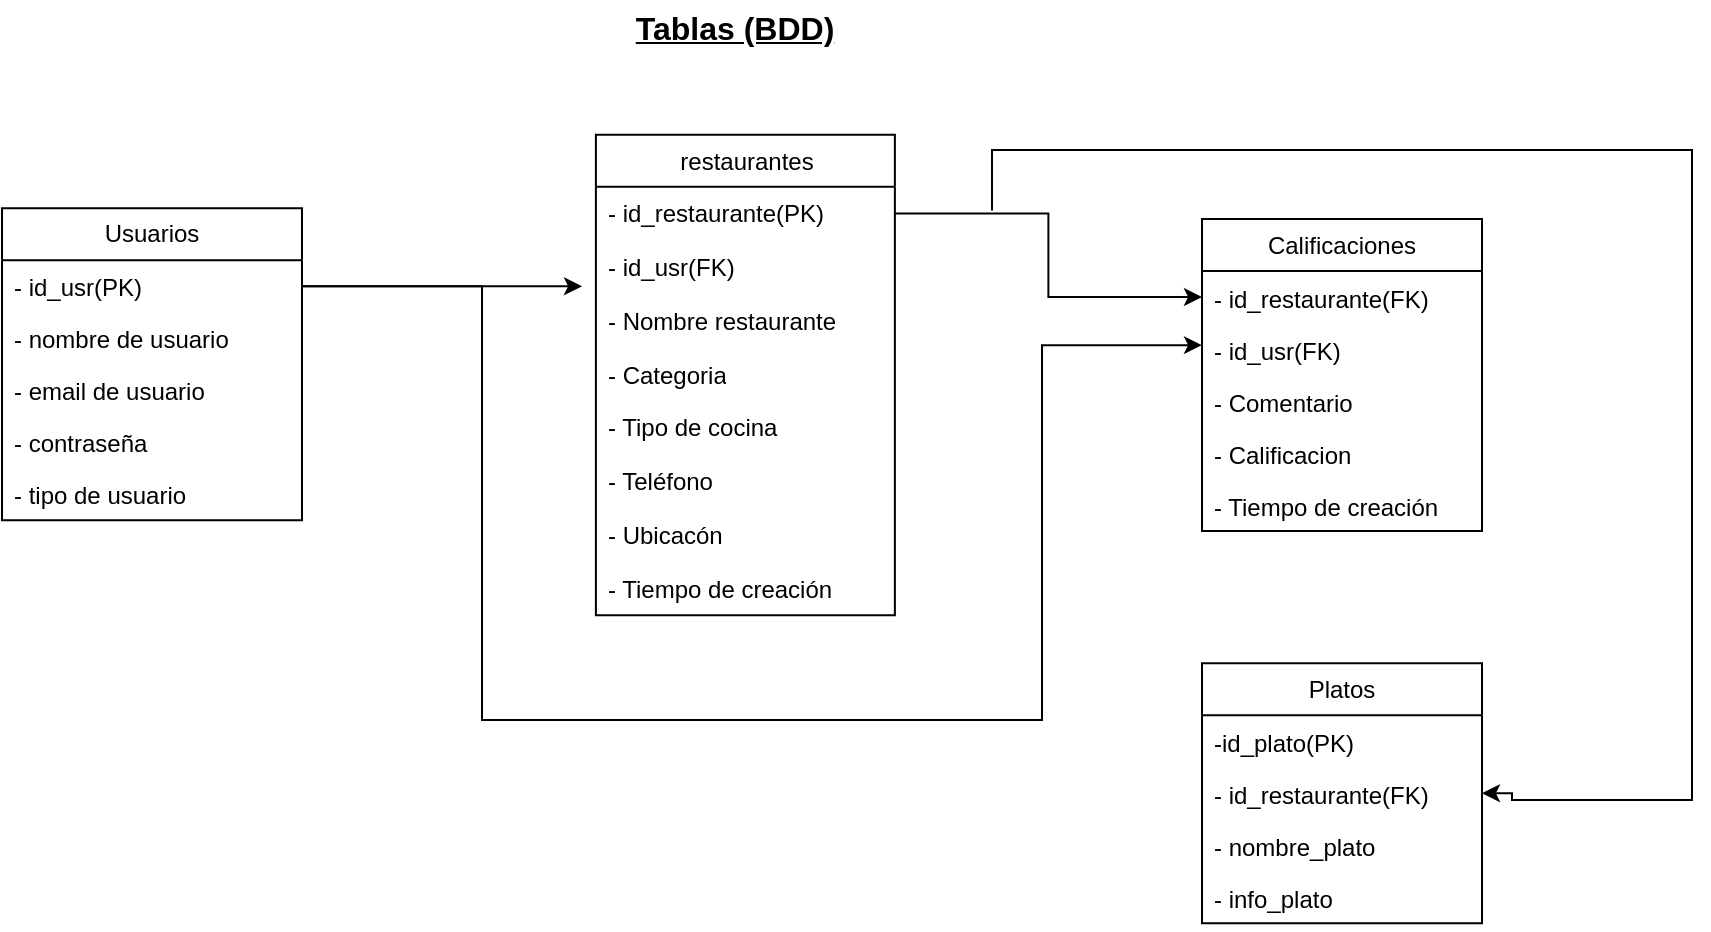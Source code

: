 <mxfile version="27.0.6" pages="2">
  <diagram name="Página-1" id="-zYPJUtp7PYfaca8r91e">
    <mxGraphModel dx="2728" dy="2355" grid="1" gridSize="10" guides="1" tooltips="1" connect="1" arrows="1" fold="1" page="1" pageScale="1" pageWidth="1169" pageHeight="1654" math="0" shadow="0">
      <root>
        <mxCell id="0" />
        <mxCell id="1" parent="0" />
        <mxCell id="QM9NAzKTUCTFnRBeNIhy-18" value="&lt;u&gt;&lt;font&gt;Tablas (BDD)&lt;/font&gt;&lt;/u&gt;" style="text;align=center;fontStyle=1;verticalAlign=middle;spacingLeft=3;spacingRight=3;strokeColor=none;rotatable=0;points=[[0,0.5],[1,0.5]];portConstraint=eastwest;html=1;fontSize=16;container=0;" parent="1" vertex="1">
          <mxGeometry x="-684.407" y="-1570" width="181.525" height="27.372" as="geometry" />
        </mxCell>
        <mxCell id="QM9NAzKTUCTFnRBeNIhy-11" style="text;strokeColor=none;fillColor=none;align=left;verticalAlign=top;spacingLeft=4;spacingRight=4;overflow=hidden;rotatable=0;points=[[0,0.5],[1,0.5]];portConstraint=eastwest;whiteSpace=wrap;html=1;" parent="1" vertex="1">
          <mxGeometry x="-663.051" y="-1317.335" width="117.458" height="14.739" as="geometry" />
        </mxCell>
        <mxCell id="QM9NAzKTUCTFnRBeNIhy-27" style="text;strokeColor=none;fillColor=none;align=left;verticalAlign=top;spacingLeft=4;spacingRight=4;overflow=hidden;rotatable=0;points=[[0,0.5],[1,0.5]];portConstraint=eastwest;whiteSpace=wrap;html=1;" parent="1" vertex="1">
          <mxGeometry x="-668.39" y="-1404.715" width="149.492" height="33.689" as="geometry" />
        </mxCell>
        <mxCell id="QM9NAzKTUCTFnRBeNIhy-23" style="text;strokeColor=none;fillColor=none;align=left;verticalAlign=top;spacingLeft=4;spacingRight=4;overflow=hidden;rotatable=0;points=[[0,0.5],[1,0.5]];portConstraint=eastwest;whiteSpace=wrap;html=1;" parent="1" vertex="1">
          <mxGeometry x="-668.39" y="-1238.377" width="149.492" height="33.689" as="geometry" />
        </mxCell>
        <mxCell id="2jJyemQU6JO8SsKbAe8m-15" style="edgeStyle=orthogonalEdgeStyle;rounded=0;orthogonalLoop=1;jettySize=auto;html=1;exitX=1;exitY=0.25;exitDx=0;exitDy=0;entryX=0;entryY=0.5;entryDx=0;entryDy=0;" parent="1" source="2jJyemQU6JO8SsKbAe8m-3" edge="1">
          <mxGeometry relative="1" as="geometry">
            <Array as="points">
              <mxPoint x="-720" y="-1427" />
              <mxPoint x="-720" y="-1210" />
              <mxPoint x="-440" y="-1210" />
              <mxPoint x="-440" y="-1397" />
            </Array>
            <mxPoint x="-360.002" y="-1397.438" as="targetPoint" />
          </mxGeometry>
        </mxCell>
        <mxCell id="2jJyemQU6JO8SsKbAe8m-3" value="Usuarios" style="swimlane;fontStyle=0;childLayout=stackLayout;horizontal=1;startSize=26;fillColor=none;horizontalStack=0;resizeParent=1;resizeParentMax=0;resizeLast=0;collapsible=1;marginBottom=0;whiteSpace=wrap;html=1;" parent="1" vertex="1">
          <mxGeometry x="-960" y="-1465.87" width="150" height="156" as="geometry" />
        </mxCell>
        <mxCell id="2jJyemQU6JO8SsKbAe8m-20" style="edgeStyle=orthogonalEdgeStyle;rounded=0;orthogonalLoop=1;jettySize=auto;html=1;exitX=1;exitY=0.5;exitDx=0;exitDy=0;" parent="2jJyemQU6JO8SsKbAe8m-3" source="2jJyemQU6JO8SsKbAe8m-4" edge="1">
          <mxGeometry relative="1" as="geometry">
            <mxPoint x="290" y="39.013" as="targetPoint" />
          </mxGeometry>
        </mxCell>
        <mxCell id="2jJyemQU6JO8SsKbAe8m-4" value="- id_usr(PK)" style="text;strokeColor=none;fillColor=none;align=left;verticalAlign=top;spacingLeft=4;spacingRight=4;overflow=hidden;rotatable=0;points=[[0,0.5],[1,0.5]];portConstraint=eastwest;whiteSpace=wrap;html=1;" parent="2jJyemQU6JO8SsKbAe8m-3" vertex="1">
          <mxGeometry y="26" width="150" height="26" as="geometry" />
        </mxCell>
        <mxCell id="2jJyemQU6JO8SsKbAe8m-5" value="- nombre de usuario" style="text;strokeColor=none;fillColor=none;align=left;verticalAlign=top;spacingLeft=4;spacingRight=4;overflow=hidden;rotatable=0;points=[[0,0.5],[1,0.5]];portConstraint=eastwest;whiteSpace=wrap;html=1;" parent="2jJyemQU6JO8SsKbAe8m-3" vertex="1">
          <mxGeometry y="52" width="150" height="26" as="geometry" />
        </mxCell>
        <mxCell id="2jJyemQU6JO8SsKbAe8m-6" value="- email de usuario" style="text;strokeColor=none;fillColor=none;align=left;verticalAlign=top;spacingLeft=4;spacingRight=4;overflow=hidden;rotatable=0;points=[[0,0.5],[1,0.5]];portConstraint=eastwest;whiteSpace=wrap;html=1;" parent="2jJyemQU6JO8SsKbAe8m-3" vertex="1">
          <mxGeometry y="78" width="150" height="26" as="geometry" />
        </mxCell>
        <mxCell id="2jJyemQU6JO8SsKbAe8m-7" value="- contraseña" style="text;strokeColor=none;fillColor=none;align=left;verticalAlign=top;spacingLeft=4;spacingRight=4;overflow=hidden;rotatable=0;points=[[0,0.5],[1,0.5]];portConstraint=eastwest;whiteSpace=wrap;html=1;" parent="2jJyemQU6JO8SsKbAe8m-3" vertex="1">
          <mxGeometry y="104" width="150" height="26" as="geometry" />
        </mxCell>
        <mxCell id="2jJyemQU6JO8SsKbAe8m-8" value="- tipo de usuario" style="text;strokeColor=none;fillColor=none;align=left;verticalAlign=top;spacingLeft=4;spacingRight=4;overflow=hidden;rotatable=0;points=[[0,0.5],[1,0.5]];portConstraint=eastwest;whiteSpace=wrap;html=1;" parent="2jJyemQU6JO8SsKbAe8m-3" vertex="1">
          <mxGeometry y="130" width="150" height="26" as="geometry" />
        </mxCell>
        <mxCell id="Aoa92pGsLHvjfA5CWzYp-1" value="restaurantes" style="swimlane;fontStyle=0;childLayout=stackLayout;horizontal=1;startSize=26;fillColor=none;horizontalStack=0;resizeParent=1;resizeParentMax=0;resizeLast=0;collapsible=1;marginBottom=0;html=1;verticalAlign=top;container=0;" parent="1" vertex="1">
          <mxGeometry x="-663.051" y="-1502.62" width="149.491" height="240.236" as="geometry" />
        </mxCell>
        <mxCell id="QM9NAzKTUCTFnRBeNIhy-34" value="- id_restaurante(PK)" style="text;strokeColor=none;fillColor=none;align=left;verticalAlign=top;spacingLeft=4;spacingRight=4;overflow=hidden;rotatable=0;points=[[0,0.5],[1,0.5]];portConstraint=eastwest;whiteSpace=wrap;html=1;container=0;" parent="Aoa92pGsLHvjfA5CWzYp-1" vertex="1">
          <mxGeometry y="26" width="149.491" height="26.78" as="geometry" />
        </mxCell>
        <mxCell id="QM9NAzKTUCTFnRBeNIhy-33" value="- id_usr(FK)" style="text;strokeColor=none;fillColor=none;align=left;verticalAlign=top;spacingLeft=4;spacingRight=4;overflow=hidden;rotatable=0;points=[[0,0.5],[1,0.5]];portConstraint=eastwest;whiteSpace=wrap;html=1;container=0;" parent="Aoa92pGsLHvjfA5CWzYp-1" vertex="1">
          <mxGeometry y="52.78" width="149.491" height="26.78" as="geometry" />
        </mxCell>
        <mxCell id="QM9NAzKTUCTFnRBeNIhy-32" value="- Nombre restaurante" style="text;strokeColor=none;fillColor=none;align=left;verticalAlign=top;spacingLeft=4;spacingRight=4;overflow=hidden;rotatable=0;points=[[0,0.5],[1,0.5]];portConstraint=eastwest;whiteSpace=wrap;html=1;container=0;" parent="Aoa92pGsLHvjfA5CWzYp-1" vertex="1">
          <mxGeometry y="79.559" width="149.491" height="26.78" as="geometry" />
        </mxCell>
        <mxCell id="QM9NAzKTUCTFnRBeNIhy-31" value="- Categoria" style="text;strokeColor=none;fillColor=none;align=left;verticalAlign=top;spacingLeft=4;spacingRight=4;overflow=hidden;rotatable=0;points=[[0,0.5],[1,0.5]];portConstraint=eastwest;whiteSpace=wrap;html=1;container=0;" parent="Aoa92pGsLHvjfA5CWzYp-1" vertex="1">
          <mxGeometry y="106.339" width="149.491" height="26.78" as="geometry" />
        </mxCell>
        <mxCell id="QM9NAzKTUCTFnRBeNIhy-2" value="- Tipo de cocina" style="text;strokeColor=none;fillColor=none;align=left;verticalAlign=top;spacingLeft=4;spacingRight=4;overflow=hidden;rotatable=0;points=[[0,0.5],[1,0.5]];portConstraint=eastwest;whiteSpace=wrap;html=1;container=0;" parent="Aoa92pGsLHvjfA5CWzYp-1" vertex="1">
          <mxGeometry y="133.118" width="149.491" height="26.78" as="geometry" />
        </mxCell>
        <mxCell id="QM9NAzKTUCTFnRBeNIhy-30" value="- Teléfono" style="text;strokeColor=none;fillColor=none;align=left;verticalAlign=top;spacingLeft=4;spacingRight=4;overflow=hidden;rotatable=0;points=[[0,0.5],[1,0.5]];portConstraint=eastwest;whiteSpace=wrap;html=1;container=0;" parent="Aoa92pGsLHvjfA5CWzYp-1" vertex="1">
          <mxGeometry y="159.898" width="149.491" height="26.78" as="geometry" />
        </mxCell>
        <mxCell id="QM9NAzKTUCTFnRBeNIhy-29" value="- Ubicacón" style="text;strokeColor=none;fillColor=none;align=left;verticalAlign=top;spacingLeft=4;spacingRight=4;overflow=hidden;rotatable=0;points=[[0,0.5],[1,0.5]];portConstraint=eastwest;whiteSpace=wrap;html=1;container=0;" parent="Aoa92pGsLHvjfA5CWzYp-1" vertex="1">
          <mxGeometry y="186.677" width="149.491" height="26.78" as="geometry" />
        </mxCell>
        <mxCell id="b0fIPzUEP7hIy57TYqV4-1" value="- Tiempo de creación" style="text;strokeColor=none;fillColor=none;align=left;verticalAlign=top;spacingLeft=4;spacingRight=4;overflow=hidden;rotatable=0;points=[[0,0.5],[1,0.5]];portConstraint=eastwest;whiteSpace=wrap;html=1;container=0;" vertex="1" parent="Aoa92pGsLHvjfA5CWzYp-1">
          <mxGeometry y="213.457" width="149.491" height="26.78" as="geometry" />
        </mxCell>
        <mxCell id="b0fIPzUEP7hIy57TYqV4-2" value="Calificaciones" style="swimlane;fontStyle=0;childLayout=stackLayout;horizontal=1;startSize=26;fillColor=none;horizontalStack=0;resizeParent=1;resizeParentMax=0;resizeLast=0;collapsible=1;marginBottom=0;whiteSpace=wrap;html=1;" vertex="1" parent="1">
          <mxGeometry x="-360" y="-1460.5" width="140" height="156" as="geometry" />
        </mxCell>
        <mxCell id="b0fIPzUEP7hIy57TYqV4-3" value="- id_restaurante(FK)" style="text;strokeColor=none;fillColor=none;align=left;verticalAlign=top;spacingLeft=4;spacingRight=4;overflow=hidden;rotatable=0;points=[[0,0.5],[1,0.5]];portConstraint=eastwest;whiteSpace=wrap;html=1;" vertex="1" parent="b0fIPzUEP7hIy57TYqV4-2">
          <mxGeometry y="26" width="140" height="26" as="geometry" />
        </mxCell>
        <mxCell id="b0fIPzUEP7hIy57TYqV4-4" value="- id_usr(FK)" style="text;strokeColor=none;fillColor=none;align=left;verticalAlign=top;spacingLeft=4;spacingRight=4;overflow=hidden;rotatable=0;points=[[0,0.5],[1,0.5]];portConstraint=eastwest;whiteSpace=wrap;html=1;" vertex="1" parent="b0fIPzUEP7hIy57TYqV4-2">
          <mxGeometry y="52" width="140" height="26" as="geometry" />
        </mxCell>
        <mxCell id="b0fIPzUEP7hIy57TYqV4-5" value="- Comentario" style="text;strokeColor=none;fillColor=none;align=left;verticalAlign=top;spacingLeft=4;spacingRight=4;overflow=hidden;rotatable=0;points=[[0,0.5],[1,0.5]];portConstraint=eastwest;whiteSpace=wrap;html=1;" vertex="1" parent="b0fIPzUEP7hIy57TYqV4-2">
          <mxGeometry y="78" width="140" height="26" as="geometry" />
        </mxCell>
        <mxCell id="b0fIPzUEP7hIy57TYqV4-6" value="- Calificacion" style="text;strokeColor=none;fillColor=none;align=left;verticalAlign=top;spacingLeft=4;spacingRight=4;overflow=hidden;rotatable=0;points=[[0,0.5],[1,0.5]];portConstraint=eastwest;whiteSpace=wrap;html=1;" vertex="1" parent="b0fIPzUEP7hIy57TYqV4-2">
          <mxGeometry y="104" width="140" height="26" as="geometry" />
        </mxCell>
        <mxCell id="b0fIPzUEP7hIy57TYqV4-7" value="- Tiempo de creación" style="text;strokeColor=none;fillColor=none;align=left;verticalAlign=top;spacingLeft=4;spacingRight=4;overflow=hidden;rotatable=0;points=[[0,0.5],[1,0.5]];portConstraint=eastwest;whiteSpace=wrap;html=1;" vertex="1" parent="b0fIPzUEP7hIy57TYqV4-2">
          <mxGeometry y="130" width="140" height="26" as="geometry" />
        </mxCell>
        <mxCell id="b0fIPzUEP7hIy57TYqV4-8" style="edgeStyle=orthogonalEdgeStyle;rounded=0;orthogonalLoop=1;jettySize=auto;html=1;exitX=1;exitY=0.5;exitDx=0;exitDy=0;entryX=0;entryY=0.5;entryDx=0;entryDy=0;" edge="1" parent="1" source="QM9NAzKTUCTFnRBeNIhy-34" target="b0fIPzUEP7hIy57TYqV4-3">
          <mxGeometry relative="1" as="geometry" />
        </mxCell>
        <mxCell id="b0fIPzUEP7hIy57TYqV4-9" value="Platos" style="swimlane;fontStyle=0;childLayout=stackLayout;horizontal=1;startSize=26;fillColor=none;horizontalStack=0;resizeParent=1;resizeParentMax=0;resizeLast=0;collapsible=1;marginBottom=0;whiteSpace=wrap;html=1;" vertex="1" parent="1">
          <mxGeometry x="-360" y="-1238.38" width="140" height="130" as="geometry" />
        </mxCell>
        <mxCell id="b0fIPzUEP7hIy57TYqV4-10" value="-id_plato(PK)" style="text;strokeColor=none;fillColor=none;align=left;verticalAlign=top;spacingLeft=4;spacingRight=4;overflow=hidden;rotatable=0;points=[[0,0.5],[1,0.5]];portConstraint=eastwest;whiteSpace=wrap;html=1;" vertex="1" parent="b0fIPzUEP7hIy57TYqV4-9">
          <mxGeometry y="26" width="140" height="26" as="geometry" />
        </mxCell>
        <mxCell id="b0fIPzUEP7hIy57TYqV4-11" value="- id_restaurante(FK)" style="text;strokeColor=none;fillColor=none;align=left;verticalAlign=top;spacingLeft=4;spacingRight=4;overflow=hidden;rotatable=0;points=[[0,0.5],[1,0.5]];portConstraint=eastwest;whiteSpace=wrap;html=1;" vertex="1" parent="b0fIPzUEP7hIy57TYqV4-9">
          <mxGeometry y="52" width="140" height="26" as="geometry" />
        </mxCell>
        <mxCell id="b0fIPzUEP7hIy57TYqV4-12" value="- nombre_plato" style="text;strokeColor=none;fillColor=none;align=left;verticalAlign=top;spacingLeft=4;spacingRight=4;overflow=hidden;rotatable=0;points=[[0,0.5],[1,0.5]];portConstraint=eastwest;whiteSpace=wrap;html=1;" vertex="1" parent="b0fIPzUEP7hIy57TYqV4-9">
          <mxGeometry y="78" width="140" height="26" as="geometry" />
        </mxCell>
        <mxCell id="b0fIPzUEP7hIy57TYqV4-13" value="- info_plato" style="text;strokeColor=none;fillColor=none;align=left;verticalAlign=top;spacingLeft=4;spacingRight=4;overflow=hidden;rotatable=0;points=[[0,0.5],[1,0.5]];portConstraint=eastwest;whiteSpace=wrap;html=1;" vertex="1" parent="b0fIPzUEP7hIy57TYqV4-9">
          <mxGeometry y="104" width="140" height="26" as="geometry" />
        </mxCell>
        <mxCell id="b0fIPzUEP7hIy57TYqV4-17" style="edgeStyle=orthogonalEdgeStyle;rounded=0;orthogonalLoop=1;jettySize=auto;html=1;entryX=1;entryY=0.5;entryDx=0;entryDy=0;" edge="1" parent="1" target="b0fIPzUEP7hIy57TYqV4-11">
          <mxGeometry relative="1" as="geometry">
            <mxPoint x="-465" y="-1464.81" as="sourcePoint" />
            <mxPoint x="-205" y="-1204.69" as="targetPoint" />
            <Array as="points">
              <mxPoint x="-465" y="-1495" />
              <mxPoint x="-115" y="-1495" />
              <mxPoint x="-115" y="-1170" />
              <mxPoint x="-205" y="-1170" />
              <mxPoint x="-205" y="-1173" />
            </Array>
          </mxGeometry>
        </mxCell>
      </root>
    </mxGraphModel>
  </diagram>
  <diagram id="cALdVNJmMJhBmjdh87w6" name="Página-2">
    <mxGraphModel grid="1" page="1" gridSize="10" guides="1" tooltips="1" connect="1" arrows="1" fold="1" pageScale="1" pageWidth="827" pageHeight="1169" math="0" shadow="0">
      <root>
        <mxCell id="0" />
        <mxCell id="1" parent="0" />
        <mxCell id="doMoEdmNG70haGPzJiyn-1" value="" style="group" connectable="0" vertex="1" parent="1">
          <mxGeometry x="250" y="90" width="980" height="800" as="geometry" />
        </mxCell>
        <mxCell id="doMoEdmNG70haGPzJiyn-2" value="&lt;span style=&quot;font-size: 14px;&quot;&gt;- Recibir noticias&lt;/span&gt;" style="text;strokeColor=none;fillColor=none;align=center;verticalAlign=top;spacingLeft=4;spacingRight=4;overflow=hidden;rotatable=0;points=[[0,0.5],[1,0.5]];portConstraint=eastwest;whiteSpace=wrap;html=1;" vertex="1" parent="doMoEdmNG70haGPzJiyn-1">
          <mxGeometry y="511" width="140" height="36" as="geometry" />
        </mxCell>
        <mxCell id="doMoEdmNG70haGPzJiyn-3" value="mejores review&lt;div&gt;mayor publicidad&lt;/div&gt;" style="text;html=1;align=center;verticalAlign=middle;resizable=0;points=[];autosize=1;strokeColor=none;fillColor=none;" vertex="1" parent="doMoEdmNG70haGPzJiyn-1">
          <mxGeometry x="410" y="760" width="110" height="40" as="geometry" />
        </mxCell>
        <mxCell id="doMoEdmNG70haGPzJiyn-4" value="Mapa lógico del sitio web" style="text;strokeColor=none;align=center;fillColor=none;html=1;verticalAlign=middle;whiteSpace=wrap;rounded=0;fontSize=16;fontStyle=5" vertex="1" parent="doMoEdmNG70haGPzJiyn-1">
          <mxGeometry x="540" width="220" height="50" as="geometry" />
        </mxCell>
        <mxCell id="doMoEdmNG70haGPzJiyn-5" value="" style="group" connectable="0" vertex="1" parent="doMoEdmNG70haGPzJiyn-1">
          <mxGeometry x="190" y="70" width="790" height="688.0" as="geometry" />
        </mxCell>
        <mxCell id="doMoEdmNG70haGPzJiyn-6" style="edgeStyle=orthogonalEdgeStyle;rounded=0;orthogonalLoop=1;jettySize=auto;html=1;exitX=1;exitY=0.5;exitDx=0;exitDy=0;" edge="1" parent="doMoEdmNG70haGPzJiyn-5">
          <mxGeometry relative="1" as="geometry">
            <mxPoint x="20.0" y="688.0" as="sourcePoint" />
            <mxPoint x="20.0" y="688.0" as="targetPoint" />
          </mxGeometry>
        </mxCell>
        <mxCell id="doMoEdmNG70haGPzJiyn-7" style="edgeStyle=orthogonalEdgeStyle;rounded=0;orthogonalLoop=1;jettySize=auto;html=1;exitX=1;exitY=0.5;exitDx=0;exitDy=0;entryX=1;entryY=0.5;entryDx=0;entryDy=0;" edge="1" parent="doMoEdmNG70haGPzJiyn-5" source="doMoEdmNG70haGPzJiyn-9" target="doMoEdmNG70haGPzJiyn-22">
          <mxGeometry relative="1" as="geometry">
            <Array as="points">
              <mxPoint x="630" y="350" />
              <mxPoint x="630" y="20" />
            </Array>
          </mxGeometry>
        </mxCell>
        <mxCell id="doMoEdmNG70haGPzJiyn-8" style="edgeStyle=orthogonalEdgeStyle;rounded=0;orthogonalLoop=1;jettySize=auto;html=1;exitX=0;exitY=0.5;exitDx=0;exitDy=0;" edge="1" parent="doMoEdmNG70haGPzJiyn-5" source="doMoEdmNG70haGPzJiyn-9">
          <mxGeometry relative="1" as="geometry">
            <mxPoint x="330" y="450" as="targetPoint" />
          </mxGeometry>
        </mxCell>
        <mxCell id="doMoEdmNG70haGPzJiyn-9" value="¿Logeado?" style="rhombus;whiteSpace=wrap;html=1;" vertex="1" parent="doMoEdmNG70haGPzJiyn-5">
          <mxGeometry x="396" y="310" width="110" height="80" as="geometry" />
        </mxCell>
        <mxCell id="doMoEdmNG70haGPzJiyn-10" value="Si" style="text;html=1;align=center;verticalAlign=middle;resizable=0;points=[];autosize=1;strokeColor=none;fillColor=none;" vertex="1" parent="doMoEdmNG70haGPzJiyn-5">
          <mxGeometry x="340" y="320" width="30" height="30" as="geometry" />
        </mxCell>
        <mxCell id="doMoEdmNG70haGPzJiyn-11" value="No&lt;div&gt;&lt;br&gt;&lt;/div&gt;" style="text;strokeColor=none;align=center;fillColor=none;html=1;verticalAlign=middle;whiteSpace=wrap;rounded=0;" vertex="1" parent="doMoEdmNG70haGPzJiyn-5">
          <mxGeometry x="506" y="320" width="100" height="50" as="geometry" />
        </mxCell>
        <mxCell id="doMoEdmNG70haGPzJiyn-12" value="Dar review" style="rounded=0;whiteSpace=wrap;html=1;" vertex="1" parent="doMoEdmNG70haGPzJiyn-5">
          <mxGeometry y="540" width="110" height="40" as="geometry" />
        </mxCell>
        <mxCell id="doMoEdmNG70haGPzJiyn-13" style="edgeStyle=orthogonalEdgeStyle;rounded=0;orthogonalLoop=1;jettySize=auto;html=1;exitX=1;exitY=0.5;exitDx=0;exitDy=0;" edge="1" parent="doMoEdmNG70haGPzJiyn-5" source="doMoEdmNG70haGPzJiyn-15">
          <mxGeometry relative="1" as="geometry">
            <mxPoint x="450" y="514.963" as="targetPoint" />
          </mxGeometry>
        </mxCell>
        <mxCell id="doMoEdmNG70haGPzJiyn-14" style="edgeStyle=orthogonalEdgeStyle;rounded=0;orthogonalLoop=1;jettySize=auto;html=1;exitX=0;exitY=0.5;exitDx=0;exitDy=0;" edge="1" parent="doMoEdmNG70haGPzJiyn-5" source="doMoEdmNG70haGPzJiyn-15">
          <mxGeometry relative="1" as="geometry">
            <mxPoint x="114" y="465" as="targetPoint" />
            <Array as="points">
              <mxPoint x="164" y="515" />
              <mxPoint x="164" y="465" />
              <mxPoint x="134" y="465" />
            </Array>
          </mxGeometry>
        </mxCell>
        <mxCell id="doMoEdmNG70haGPzJiyn-15" value="¿Que tipo de usuario es?" style="rhombus;whiteSpace=wrap;html=1;" vertex="1" parent="doMoEdmNG70haGPzJiyn-5">
          <mxGeometry x="266.5" y="460" width="129.5" height="110" as="geometry" />
        </mxCell>
        <mxCell id="doMoEdmNG70haGPzJiyn-16" value="Agregar fav" style="rounded=0;whiteSpace=wrap;html=1;" vertex="1" parent="doMoEdmNG70haGPzJiyn-5">
          <mxGeometry x="0.5" y="440" width="110" height="37" as="geometry" />
        </mxCell>
        <mxCell id="doMoEdmNG70haGPzJiyn-17" value="Cliente" style="text;strokeColor=none;align=center;fillColor=none;html=1;verticalAlign=middle;whiteSpace=wrap;rounded=0;fontSize=12;" vertex="1" parent="doMoEdmNG70haGPzJiyn-5">
          <mxGeometry x="144" y="494" width="150" height="19" as="geometry" />
        </mxCell>
        <mxCell id="doMoEdmNG70haGPzJiyn-18" style="edgeStyle=orthogonalEdgeStyle;rounded=0;orthogonalLoop=1;jettySize=auto;html=1;exitX=1;exitY=0;exitDx=0;exitDy=0;" edge="1" parent="doMoEdmNG70haGPzJiyn-5" source="doMoEdmNG70haGPzJiyn-20" target="doMoEdmNG70haGPzJiyn-23">
          <mxGeometry relative="1" as="geometry">
            <Array as="points">
              <mxPoint x="620" y="480" />
              <mxPoint x="620" y="457" />
            </Array>
          </mxGeometry>
        </mxCell>
        <mxCell id="doMoEdmNG70haGPzJiyn-19" style="edgeStyle=orthogonalEdgeStyle;rounded=0;orthogonalLoop=1;jettySize=auto;html=1;exitX=1;exitY=1;exitDx=0;exitDy=0;" edge="1" parent="doMoEdmNG70haGPzJiyn-5" source="doMoEdmNG70haGPzJiyn-20" target="doMoEdmNG70haGPzJiyn-25">
          <mxGeometry relative="1" as="geometry">
            <mxPoint x="640" y="580" as="targetPoint" />
            <Array as="points">
              <mxPoint x="620" y="550" />
              <mxPoint x="620" y="581" />
            </Array>
          </mxGeometry>
        </mxCell>
        <mxCell id="doMoEdmNG70haGPzJiyn-20" value="Publicitar tu establecimiento" style="rounded=0;whiteSpace=wrap;html=1;" vertex="1" parent="doMoEdmNG70haGPzJiyn-5">
          <mxGeometry x="460" y="480" width="125.5" height="70" as="geometry" />
        </mxCell>
        <mxCell id="doMoEdmNG70haGPzJiyn-21" style="edgeStyle=orthogonalEdgeStyle;rounded=0;orthogonalLoop=1;jettySize=auto;html=1;exitX=0.5;exitY=1;exitDx=0;exitDy=0;entryX=0.5;entryY=0;entryDx=0;entryDy=0;" edge="1" parent="doMoEdmNG70haGPzJiyn-5" source="doMoEdmNG70haGPzJiyn-22" target="doMoEdmNG70haGPzJiyn-27">
          <mxGeometry relative="1" as="geometry" />
        </mxCell>
        <mxCell id="doMoEdmNG70haGPzJiyn-22" value="&lt;font size=&quot;1&quot;&gt;HOME&lt;/font&gt;" style="rounded=1;whiteSpace=wrap;html=1;" vertex="1" parent="doMoEdmNG70haGPzJiyn-5">
          <mxGeometry x="388" width="126" height="40" as="geometry" />
        </mxCell>
        <mxCell id="doMoEdmNG70haGPzJiyn-23" value="- Los 3 mejores platos" style="text;strokeColor=none;fillColor=none;align=center;verticalAlign=top;spacingLeft=4;spacingRight=4;overflow=hidden;rotatable=0;points=[[0,0.5],[1,0.5]];portConstraint=eastwest;whiteSpace=wrap;html=1;fontSize=15;" vertex="1" parent="doMoEdmNG70haGPzJiyn-5">
          <mxGeometry x="660" y="434" width="130" height="46" as="geometry" />
        </mxCell>
        <mxCell id="doMoEdmNG70haGPzJiyn-24" value="- Fotos y videos" style="text;strokeColor=none;fillColor=none;align=center;verticalAlign=top;spacingLeft=4;spacingRight=4;overflow=hidden;rotatable=0;points=[[0,0.5],[1,0.5]];portConstraint=eastwest;whiteSpace=wrap;html=1;fontSize=15;" vertex="1" parent="doMoEdmNG70haGPzJiyn-5">
          <mxGeometry x="660" y="504" width="130" height="36" as="geometry" />
        </mxCell>
        <mxCell id="doMoEdmNG70haGPzJiyn-25" value="&lt;font&gt;- Descuentos&lt;/font&gt;" style="text;strokeColor=none;fillColor=none;align=center;verticalAlign=top;spacingLeft=4;spacingRight=4;overflow=hidden;rotatable=0;points=[[0,0.5],[1,0.5]];portConstraint=eastwest;whiteSpace=wrap;html=1;fontSize=15;" vertex="1" parent="doMoEdmNG70haGPzJiyn-5">
          <mxGeometry x="654" y="560" width="136" height="42" as="geometry" />
        </mxCell>
        <mxCell id="doMoEdmNG70haGPzJiyn-26" style="edgeStyle=orthogonalEdgeStyle;rounded=0;orthogonalLoop=1;jettySize=auto;html=1;exitX=0.5;exitY=1;exitDx=0;exitDy=0;entryX=0.5;entryY=0;entryDx=0;entryDy=0;" edge="1" parent="doMoEdmNG70haGPzJiyn-5" source="doMoEdmNG70haGPzJiyn-27" target="doMoEdmNG70haGPzJiyn-29">
          <mxGeometry relative="1" as="geometry" />
        </mxCell>
        <mxCell id="doMoEdmNG70haGPzJiyn-27" value="Buscador de restaurantes" style="html=1;whiteSpace=wrap;" vertex="1" parent="doMoEdmNG70haGPzJiyn-5">
          <mxGeometry x="401" y="70" width="100" height="45" as="geometry" />
        </mxCell>
        <mxCell id="doMoEdmNG70haGPzJiyn-28" style="edgeStyle=orthogonalEdgeStyle;rounded=0;orthogonalLoop=1;jettySize=auto;html=1;exitX=0.5;exitY=1;exitDx=0;exitDy=0;" edge="1" parent="doMoEdmNG70haGPzJiyn-5" source="doMoEdmNG70haGPzJiyn-29" target="doMoEdmNG70haGPzJiyn-31">
          <mxGeometry relative="1" as="geometry" />
        </mxCell>
        <mxCell id="doMoEdmNG70haGPzJiyn-29" value="Seleccionar Restaurante" style="rounded=0;whiteSpace=wrap;html=1;" vertex="1" parent="doMoEdmNG70haGPzJiyn-5">
          <mxGeometry x="406" y="140" width="90" height="40" as="geometry" />
        </mxCell>
        <mxCell id="doMoEdmNG70haGPzJiyn-30" style="edgeStyle=orthogonalEdgeStyle;rounded=0;orthogonalLoop=1;jettySize=auto;html=1;exitX=0.5;exitY=1;exitDx=0;exitDy=0;" edge="1" parent="doMoEdmNG70haGPzJiyn-5" source="doMoEdmNG70haGPzJiyn-31" target="doMoEdmNG70haGPzJiyn-9">
          <mxGeometry relative="1" as="geometry" />
        </mxCell>
        <mxCell id="doMoEdmNG70haGPzJiyn-31" value="Detalles del restaurante" style="rounded=0;whiteSpace=wrap;html=1;" vertex="1" parent="doMoEdmNG70haGPzJiyn-5">
          <mxGeometry x="403" y="220" width="96" height="50" as="geometry" />
        </mxCell>
        <mxCell id="doMoEdmNG70haGPzJiyn-32" style="edgeStyle=orthogonalEdgeStyle;rounded=0;orthogonalLoop=1;jettySize=auto;html=1;exitX=1;exitY=0.5;exitDx=0;exitDy=0;" edge="1" parent="doMoEdmNG70haGPzJiyn-5" source="doMoEdmNG70haGPzJiyn-20">
          <mxGeometry relative="1" as="geometry">
            <mxPoint x="650" y="514.789" as="targetPoint" />
          </mxGeometry>
        </mxCell>
        <mxCell id="doMoEdmNG70haGPzJiyn-33" value="" style="endArrow=classic;html=1;rounded=0;exitX=0.5;exitY=1;exitDx=0;exitDy=0;" edge="1" parent="doMoEdmNG70haGPzJiyn-5" source="doMoEdmNG70haGPzJiyn-12">
          <mxGeometry width="50" height="50" relative="1" as="geometry">
            <mxPoint x="310" y="680" as="sourcePoint" />
            <mxPoint x="520" y="560" as="targetPoint" />
            <Array as="points">
              <mxPoint x="55" y="630" />
              <mxPoint x="520" y="630" />
            </Array>
          </mxGeometry>
        </mxCell>
        <mxCell id="doMoEdmNG70haGPzJiyn-34" value="RETROALIEMNTACIÓN." style="text;html=1;align=center;verticalAlign=middle;resizable=0;points=[];autosize=1;strokeColor=none;fillColor=none;" vertex="1" parent="doMoEdmNG70haGPzJiyn-5">
          <mxGeometry x="200" y="640" width="160" height="30" as="geometry" />
        </mxCell>
        <mxCell id="doMoEdmNG70haGPzJiyn-35" value="Restaurante" style="text;strokeColor=none;align=center;fillColor=none;html=1;verticalAlign=middle;whiteSpace=wrap;rounded=0;" vertex="1" parent="doMoEdmNG70haGPzJiyn-5">
          <mxGeometry x="370" y="471.5" width="90" height="30" as="geometry" />
        </mxCell>
        <mxCell id="doMoEdmNG70haGPzJiyn-36" style="edgeStyle=none;rounded=0;orthogonalLoop=1;jettySize=auto;html=1;entryX=1;entryY=0.5;entryDx=0;entryDy=0;exitX=0;exitY=0.5;exitDx=0;exitDy=0;" edge="1" parent="doMoEdmNG70haGPzJiyn-5" source="doMoEdmNG70haGPzJiyn-15" target="doMoEdmNG70haGPzJiyn-12">
          <mxGeometry relative="1" as="geometry">
            <Array as="points">
              <mxPoint x="164" y="515" />
              <mxPoint x="164" y="560" />
            </Array>
          </mxGeometry>
        </mxCell>
        <mxCell id="doMoEdmNG70haGPzJiyn-37" style="edgeStyle=orthogonalEdgeStyle;rounded=0;orthogonalLoop=1;jettySize=auto;html=1;exitX=0;exitY=0.5;exitDx=0;exitDy=0;entryX=1;entryY=0.5;entryDx=0;entryDy=0;" edge="1" parent="doMoEdmNG70haGPzJiyn-1" source="doMoEdmNG70haGPzJiyn-16" target="doMoEdmNG70haGPzJiyn-2">
          <mxGeometry relative="1" as="geometry" />
        </mxCell>
        <mxCell id="doMoEdmNG70haGPzJiyn-38" style="edgeStyle=orthogonalEdgeStyle;rounded=0;orthogonalLoop=1;jettySize=auto;html=1;entryX=0.549;entryY=0.021;entryDx=0;entryDy=0;entryPerimeter=0;" edge="1" parent="doMoEdmNG70haGPzJiyn-1" source="doMoEdmNG70haGPzJiyn-34" target="doMoEdmNG70haGPzJiyn-3">
          <mxGeometry relative="1" as="geometry" />
        </mxCell>
      </root>
    </mxGraphModel>
  </diagram>
</mxfile>
